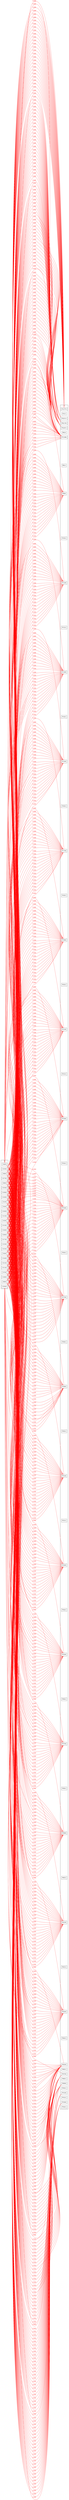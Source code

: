 strict graph BCG {
rankdir=LR;
splines=true;
ranksep="8 equally";
concentrate = true;
node [shape=rectangle];
subgraph cluster_G {
label = "G";
color=black;
rank="same"
G1 [label="G1(0)"];
G2 [label="G2(0)"];
G3 [label="G3(0)"];
G4 [label="G4(0)"];
G5 [label="G5(0)"];
G6 [label="G6(0)"];
G7 [label="G7(0)"];
G8 [label="G8(0)"];
G9 [label="G9(0)"];
G10 [label="G10(0)"];
G11 [label="G11(0)"];
G12 [label="G12(0)"];
G13 [label="G13(0)"];
G14 [label="G14(0)"];
G15 [label="G15(0)"];
G16 [label="G16(0)"];
G17 [label="G17(0)"];
G18 [label="G18(0)"];
G19 [label="G19(0)"];
G20 [label="G20(0)"];
G21 [label="G21(0)"];
G22 [label="G22(0)"];
G23 [label="G23(0)"];
G24 [label="G24(0)"];
G25 [label="G25(0)"];
G26 [label="G26(0)"];
G27 [label="G27(0)"];
}
subgraph cluster_P {
label = "P";
color="black";
rank="same"
P1 [label="P1(373)"];
P2 [label="P2(1)"];
P3 [label="P3(511)"];
P4 [label="P4(116)"];
P5 [label="P5(421)"];
P6 [label="P6(3)"];
P7 [label="P7(199)"];
P8 [label="P8(1)"];
P9 [label="P9(6)"];
P10 [label="P10(1)"];
P11 [label="P11(6)"];
P12 [label="P12(1)"];
P13 [label="P13(6)"];
P14 [label="P14(1)"];
P15 [label="P15(6)"];
P16 [label="P16(1)"];
P17 [label="P17(6)"];
P18 [label="P18(1)"];
P19 [label="P19(6)"];
P20 [label="P20(1)"];
P21 [label="P21(6)"];
P22 [label="P22(1)"];
P23 [label="P23(6)"];
P24 [label="P24(1)"];
P25 [label="P25(6)"];
P26 [label="P26(1)"];
P27 [label="P27(6)"];
P28 [label="P28(1)"];
P29 [label="P29(6)"];
P30 [label="P30(1)"];
P31 [label="P31(6)"];
P32 [label="P32(1)"];
P33 [label="P33(6)"];
P34 [label="P34(1)"];
P35 [label="P35(6)"];
P36 [label="P36(1)"];
P37 [label="P37(6)"];
P38 [label="P38(1)"];
P39 [label="P39(6)"];
P40 [label="P40(1)"];
P41 [label="P41(6)"];
P42 [label="P42(1)"];
P43 [label="P43(6)"];
P44 [label="P44(1)"];
P45 [label="P45(6)"];
P46 [label="P46(1)"];
P47 [label="P47(6)"];
P48 [label="P48(1)"];
P49 [label="P49(6)"];
P50 [label="P50(1)"];
P51 [label="P51(6)"];
P52 [label="P52(1)"];
P53 [label="P53(6)"];
P54 [label="P54(1)"];
}
G1 -- P1[label="0.000",color="red",fontcolor="red"];
G1 -- P3[label="0.000",color="red",fontcolor="red"];
G1 -- P4[label="0.000",color="red",fontcolor="red"];
G1 -- P5[label="0.000",color="red",fontcolor="red"];
G1 -- P7[label="0.000",color="red",fontcolor="red"];
G1 -- P9[label="0.000",color="red",fontcolor="red"];
G1 -- P11[label="0.000",color="red",fontcolor="red"];
G1 -- P13[label="0.000",color="red",fontcolor="red"];
G1 -- P15[label="0.000",color="red",fontcolor="red"];
G1 -- P17[label="0.000",color="red",fontcolor="red"];
G1 -- P19[label="0.000",color="red",fontcolor="red"];
G1 -- P21[label="0.000",color="red",fontcolor="red"];
G1 -- P23[label="0.000",color="red",fontcolor="red"];
G1 -- P25[label="0.000",color="red",fontcolor="red"];
G1 -- P27[label="0.000",color="red",fontcolor="red"];
G1 -- P29[label="0.000",color="red",fontcolor="red"];
G1 -- P31[label="0.000",color="red",fontcolor="red"];
G1 -- P33[label="0.000",color="red",fontcolor="red"];
G1 -- P35[label="0.000",color="red",fontcolor="red"];
G1 -- P37[label="0.000",color="red",fontcolor="red"];
G1 -- P39[label="0.000",color="red",fontcolor="red"];
G1 -- P41[label="0.000",color="red",fontcolor="red"];
G1 -- P43[label="0.000",color="red",fontcolor="red"];
G1 -- P45[label="0.000",color="red",fontcolor="red"];
G1 -- P47[label="0.000",color="red",fontcolor="red"];
G1 -- P49[label="0.000",color="red",fontcolor="red"];
G1 -- P51[label="0.000",color="red",fontcolor="red"];
G1 -- P53[label="0.000",color="red",fontcolor="red"];
G2 -- P1[label="0.000",color="red",fontcolor="red"];
G2 -- P3[label="0.000",color="red",fontcolor="red"];
G2 -- P4[label="0.000",color="red",fontcolor="red"];
G2 -- P5[label="0.000",color="red",fontcolor="red"];
G2 -- P7[label="0.000",color="red",fontcolor="red"];
G2 -- P9[label="0.000",color="red",fontcolor="red"];
G2 -- P11[label="0.000",color="red",fontcolor="red"];
G2 -- P13[label="0.000",color="red",fontcolor="red"];
G2 -- P15[label="0.000",color="red",fontcolor="red"];
G2 -- P17[label="0.000",color="red",fontcolor="red"];
G2 -- P19[label="0.000",color="red",fontcolor="red"];
G2 -- P21[label="0.000",color="red",fontcolor="red"];
G2 -- P23[label="0.000",color="red",fontcolor="red"];
G2 -- P25[label="0.000",color="red",fontcolor="red"];
G2 -- P27[label="0.000",color="red",fontcolor="red"];
G2 -- P29[label="0.000",color="red",fontcolor="red"];
G2 -- P31[label="0.000",color="red",fontcolor="red"];
G2 -- P33[label="0.000",color="red",fontcolor="red"];
G2 -- P35[label="0.000",color="red",fontcolor="red"];
G2 -- P37[label="0.000",color="red",fontcolor="red"];
G2 -- P39[label="0.000",color="red",fontcolor="red"];
G2 -- P41[label="0.000",color="red",fontcolor="red"];
G2 -- P43[label="0.000",color="red",fontcolor="red"];
G2 -- P45[label="0.000",color="red",fontcolor="red"];
G2 -- P47[label="0.000",color="red",fontcolor="red"];
G2 -- P49[label="0.000",color="red",fontcolor="red"];
G2 -- P51[label="0.000",color="red",fontcolor="red"];
G2 -- P53[label="0.000",color="red",fontcolor="red"];
G3 -- P1[label="0.000",color="red",fontcolor="red"];
G3 -- P3[label="0.000",color="red",fontcolor="red"];
G3 -- P4[label="0.000",color="red",fontcolor="red"];
G3 -- P5[label="0.000",color="red",fontcolor="red"];
G3 -- P7[label="0.000",color="red",fontcolor="red"];
G3 -- P9[label="0.000",color="red",fontcolor="red"];
G3 -- P11[label="0.000",color="red",fontcolor="red"];
G3 -- P13[label="0.000",color="red",fontcolor="red"];
G3 -- P15[label="0.000",color="red",fontcolor="red"];
G3 -- P17[label="0.000",color="red",fontcolor="red"];
G3 -- P19[label="0.000",color="red",fontcolor="red"];
G3 -- P21[label="0.000",color="red",fontcolor="red"];
G3 -- P23[label="0.000",color="red",fontcolor="red"];
G3 -- P25[label="0.000",color="red",fontcolor="red"];
G3 -- P27[label="0.000",color="red",fontcolor="red"];
G3 -- P29[label="0.000",color="red",fontcolor="red"];
G3 -- P31[label="0.000",color="red",fontcolor="red"];
G3 -- P33[label="0.000",color="red",fontcolor="red"];
G3 -- P35[label="0.000",color="red",fontcolor="red"];
G3 -- P37[label="0.000",color="red",fontcolor="red"];
G3 -- P39[label="0.000",color="red",fontcolor="red"];
G3 -- P41[label="0.000",color="red",fontcolor="red"];
G3 -- P43[label="0.000",color="red",fontcolor="red"];
G3 -- P45[label="0.000",color="red",fontcolor="red"];
G3 -- P47[label="0.000",color="red",fontcolor="red"];
G3 -- P49[label="0.000",color="red",fontcolor="red"];
G3 -- P51[label="0.000",color="red",fontcolor="red"];
G3 -- P53[label="0.000",color="red",fontcolor="red"];
G4 -- P1[label="0.000",color="red",fontcolor="red"];
G4 -- P3[label="0.000",color="red",fontcolor="red"];
G4 -- P4[label="0.000",color="red",fontcolor="red"];
G4 -- P5[label="0.000",color="red",fontcolor="red"];
G4 -- P7[label="0.000",color="red",fontcolor="red"];
G4 -- P9[label="0.000",color="red",fontcolor="red"];
G4 -- P11[label="0.000",color="red",fontcolor="red"];
G4 -- P13[label="0.000",color="red",fontcolor="red"];
G4 -- P15[label="0.000",color="red",fontcolor="red"];
G4 -- P17[label="0.000",color="red",fontcolor="red"];
G4 -- P19[label="0.000",color="red",fontcolor="red"];
G4 -- P21[label="0.000",color="red",fontcolor="red"];
G4 -- P23[label="0.000",color="red",fontcolor="red"];
G4 -- P25[label="0.000",color="red",fontcolor="red"];
G4 -- P27[label="0.000",color="red",fontcolor="red"];
G4 -- P29[label="0.000",color="red",fontcolor="red"];
G4 -- P31[label="0.000",color="red",fontcolor="red"];
G4 -- P33[label="0.000",color="red",fontcolor="red"];
G4 -- P35[label="0.000",color="red",fontcolor="red"];
G4 -- P37[label="0.000",color="red",fontcolor="red"];
G4 -- P39[label="0.000",color="red",fontcolor="red"];
G4 -- P41[label="0.000",color="red",fontcolor="red"];
G4 -- P43[label="0.000",color="red",fontcolor="red"];
G4 -- P45[label="0.000",color="red",fontcolor="red"];
G4 -- P47[label="0.000",color="red",fontcolor="red"];
G4 -- P49[label="0.000",color="red",fontcolor="red"];
G4 -- P51[label="0.000",color="red",fontcolor="red"];
G4 -- P53[label="0.000",color="red",fontcolor="red"];
G5 -- P1[label="0.000",color="red",fontcolor="red"];
G5 -- P3[label="0.000",color="red",fontcolor="red"];
G5 -- P4[label="0.000",color="red",fontcolor="red"];
G5 -- P5[label="0.000",color="red",fontcolor="red"];
G5 -- P7[label="0.000",color="red",fontcolor="red"];
G5 -- P9[label="0.000",color="red",fontcolor="red"];
G5 -- P11[label="0.000",color="red",fontcolor="red"];
G5 -- P13[label="0.000",color="red",fontcolor="red"];
G5 -- P15[label="0.000",color="red",fontcolor="red"];
G5 -- P17[label="0.000",color="red",fontcolor="red"];
G5 -- P19[label="0.000",color="red",fontcolor="red"];
G5 -- P21[label="0.000",color="red",fontcolor="red"];
G5 -- P23[label="0.000",color="red",fontcolor="red"];
G5 -- P25[label="0.000",color="red",fontcolor="red"];
G5 -- P27[label="0.000",color="red",fontcolor="red"];
G5 -- P29[label="0.000",color="red",fontcolor="red"];
G5 -- P31[label="0.000",color="red",fontcolor="red"];
G5 -- P33[label="0.000",color="red",fontcolor="red"];
G5 -- P35[label="0.000",color="red",fontcolor="red"];
G5 -- P37[label="0.000",color="red",fontcolor="red"];
G5 -- P39[label="0.000",color="red",fontcolor="red"];
G5 -- P41[label="0.000",color="red",fontcolor="red"];
G5 -- P43[label="0.000",color="red",fontcolor="red"];
G5 -- P45[label="0.000",color="red",fontcolor="red"];
G5 -- P47[label="0.000",color="red",fontcolor="red"];
G5 -- P49[label="0.000",color="red",fontcolor="red"];
G5 -- P51[label="0.000",color="red",fontcolor="red"];
G5 -- P53[label="0.000",color="red",fontcolor="red"];
G6 -- P1[label="0.000",color="red",fontcolor="red"];
G6 -- P3[label="0.000",color="red",fontcolor="red"];
G6 -- P4[label="0.000",color="red",fontcolor="red"];
G6 -- P5[label="0.000",color="red",fontcolor="red"];
G6 -- P7[label="0.000",color="red",fontcolor="red"];
G6 -- P9[label="0.000",color="red",fontcolor="red"];
G6 -- P11[label="0.000",color="red",fontcolor="red"];
G6 -- P13[label="0.000",color="red",fontcolor="red"];
G6 -- P15[label="0.000",color="red",fontcolor="red"];
G6 -- P17[label="0.000",color="red",fontcolor="red"];
G6 -- P19[label="0.000",color="red",fontcolor="red"];
G6 -- P21[label="0.000",color="red",fontcolor="red"];
G6 -- P23[label="0.000",color="red",fontcolor="red"];
G6 -- P25[label="0.000",color="red",fontcolor="red"];
G6 -- P27[label="0.000",color="red",fontcolor="red"];
G6 -- P29[label="0.000",color="red",fontcolor="red"];
G6 -- P31[label="0.000",color="red",fontcolor="red"];
G6 -- P33[label="0.000",color="red",fontcolor="red"];
G6 -- P35[label="0.000",color="red",fontcolor="red"];
G6 -- P37[label="0.000",color="red",fontcolor="red"];
G6 -- P39[label="0.000",color="red",fontcolor="red"];
G6 -- P41[label="0.000",color="red",fontcolor="red"];
G6 -- P43[label="0.000",color="red",fontcolor="red"];
G6 -- P45[label="0.000",color="red",fontcolor="red"];
G6 -- P47[label="0.000",color="red",fontcolor="red"];
G6 -- P49[label="0.000",color="red",fontcolor="red"];
G6 -- P51[label="0.000",color="red",fontcolor="red"];
G6 -- P53[label="0.000",color="red",fontcolor="red"];
G7 -- P1[label="0.000",color="red",fontcolor="red"];
G7 -- P3[label="0.000",color="red",fontcolor="red"];
G7 -- P4[label="0.000",color="red",fontcolor="red"];
G7 -- P5[label="0.000",color="red",fontcolor="red"];
G7 -- P7[label="0.000",color="red",fontcolor="red"];
G7 -- P9[label="0.000",color="red",fontcolor="red"];
G7 -- P11[label="0.000",color="red",fontcolor="red"];
G7 -- P13[label="0.000",color="red",fontcolor="red"];
G7 -- P15[label="0.000",color="red",fontcolor="red"];
G7 -- P17[label="0.000",color="red",fontcolor="red"];
G7 -- P19[label="0.000",color="red",fontcolor="red"];
G7 -- P21[label="0.000",color="red",fontcolor="red"];
G7 -- P23[label="0.000",color="red",fontcolor="red"];
G7 -- P25[label="0.000",color="red",fontcolor="red"];
G7 -- P27[label="0.000",color="red",fontcolor="red"];
G7 -- P29[label="0.000",color="red",fontcolor="red"];
G7 -- P31[label="0.000",color="red",fontcolor="red"];
G7 -- P33[label="0.000",color="red",fontcolor="red"];
G7 -- P35[label="0.000",color="red",fontcolor="red"];
G7 -- P37[label="0.000",color="red",fontcolor="red"];
G7 -- P39[label="0.000",color="red",fontcolor="red"];
G7 -- P41[label="0.000",color="red",fontcolor="red"];
G7 -- P43[label="0.000",color="red",fontcolor="red"];
G7 -- P45[label="0.000",color="red",fontcolor="red"];
G7 -- P47[label="0.000",color="red",fontcolor="red"];
G7 -- P49[label="0.000",color="red",fontcolor="red"];
G7 -- P51[label="0.000",color="red",fontcolor="red"];
G7 -- P53[label="0.000",color="red",fontcolor="red"];
G8 -- P1[label="0.000",color="red",fontcolor="red"];
G8 -- P3[label="0.000",color="red",fontcolor="red"];
G8 -- P4[label="0.000",color="red",fontcolor="red"];
G8 -- P5[label="0.000",color="red",fontcolor="red"];
G8 -- P7[label="0.000",color="red",fontcolor="red"];
G8 -- P9[label="0.000",color="red",fontcolor="red"];
G8 -- P11[label="0.000",color="red",fontcolor="red"];
G8 -- P13[label="0.000",color="red",fontcolor="red"];
G8 -- P15[label="0.000",color="red",fontcolor="red"];
G8 -- P17[label="0.000",color="red",fontcolor="red"];
G8 -- P19[label="0.000",color="red",fontcolor="red"];
G8 -- P21[label="0.000",color="red",fontcolor="red"];
G8 -- P23[label="0.000",color="red",fontcolor="red"];
G8 -- P25[label="0.000",color="red",fontcolor="red"];
G8 -- P27[label="0.000",color="red",fontcolor="red"];
G8 -- P29[label="0.000",color="red",fontcolor="red"];
G8 -- P31[label="0.000",color="red",fontcolor="red"];
G8 -- P33[label="0.000",color="red",fontcolor="red"];
G8 -- P35[label="0.000",color="red",fontcolor="red"];
G8 -- P37[label="0.000",color="red",fontcolor="red"];
G8 -- P39[label="0.000",color="red",fontcolor="red"];
G8 -- P41[label="0.000",color="red",fontcolor="red"];
G8 -- P43[label="0.000",color="red",fontcolor="red"];
G8 -- P45[label="0.000",color="red",fontcolor="red"];
G8 -- P47[label="0.000",color="red",fontcolor="red"];
G8 -- P49[label="0.000",color="red",fontcolor="red"];
G8 -- P51[label="0.000",color="red",fontcolor="red"];
G8 -- P53[label="0.000",color="red",fontcolor="red"];
G9 -- P1[label="0.000",color="red",fontcolor="red"];
G9 -- P3[label="0.000",color="red",fontcolor="red"];
G9 -- P4[label="0.000",color="red",fontcolor="red"];
G9 -- P5[label="0.000",color="red",fontcolor="red"];
G9 -- P7[label="0.000",color="red",fontcolor="red"];
G9 -- P9[label="0.000",color="red",fontcolor="red"];
G9 -- P11[label="0.000",color="red",fontcolor="red"];
G9 -- P13[label="0.000",color="red",fontcolor="red"];
G9 -- P15[label="0.000",color="red",fontcolor="red"];
G9 -- P17[label="0.000",color="red",fontcolor="red"];
G9 -- P19[label="0.000",color="red",fontcolor="red"];
G9 -- P21[label="0.000",color="red",fontcolor="red"];
G9 -- P23[label="0.000",color="red",fontcolor="red"];
G9 -- P25[label="0.000",color="red",fontcolor="red"];
G9 -- P27[label="0.000",color="red",fontcolor="red"];
G9 -- P29[label="0.000",color="red",fontcolor="red"];
G9 -- P31[label="0.000",color="red",fontcolor="red"];
G9 -- P33[label="0.000",color="red",fontcolor="red"];
G9 -- P35[label="0.000",color="red",fontcolor="red"];
G9 -- P37[label="0.000",color="red",fontcolor="red"];
G9 -- P39[label="0.000",color="red",fontcolor="red"];
G9 -- P41[label="0.000",color="red",fontcolor="red"];
G9 -- P43[label="0.000",color="red",fontcolor="red"];
G9 -- P45[label="0.000",color="red",fontcolor="red"];
G9 -- P47[label="0.000",color="red",fontcolor="red"];
G9 -- P49[label="0.000",color="red",fontcolor="red"];
G9 -- P51[label="0.000",color="red",fontcolor="red"];
G9 -- P53[label="0.000",color="red",fontcolor="red"];
G10 -- P1[label="0.000",color="red",fontcolor="red"];
G10 -- P3[label="0.000",color="red",fontcolor="red"];
G10 -- P4[label="0.000",color="red",fontcolor="red"];
G10 -- P5[label="0.000",color="red",fontcolor="red"];
G10 -- P7[label="0.000",color="red",fontcolor="red"];
G10 -- P9[label="0.000",color="red",fontcolor="red"];
G10 -- P11[label="0.000",color="red",fontcolor="red"];
G10 -- P13[label="0.000",color="red",fontcolor="red"];
G10 -- P15[label="0.000",color="red",fontcolor="red"];
G10 -- P17[label="0.000",color="red",fontcolor="red"];
G10 -- P19[label="0.000",color="red",fontcolor="red"];
G10 -- P21[label="0.000",color="red",fontcolor="red"];
G10 -- P23[label="0.000",color="red",fontcolor="red"];
G10 -- P25[label="0.000",color="red",fontcolor="red"];
G10 -- P27[label="0.000",color="red",fontcolor="red"];
G10 -- P29[label="0.000",color="red",fontcolor="red"];
G10 -- P31[label="0.000",color="red",fontcolor="red"];
G10 -- P33[label="0.000",color="red",fontcolor="red"];
G10 -- P35[label="0.000",color="red",fontcolor="red"];
G10 -- P37[label="0.000",color="red",fontcolor="red"];
G10 -- P39[label="0.000",color="red",fontcolor="red"];
G10 -- P41[label="0.000",color="red",fontcolor="red"];
G10 -- P43[label="0.000",color="red",fontcolor="red"];
G10 -- P45[label="0.000",color="red",fontcolor="red"];
G10 -- P47[label="0.000",color="red",fontcolor="red"];
G10 -- P49[label="0.000",color="red",fontcolor="red"];
G10 -- P51[label="0.000",color="red",fontcolor="red"];
G10 -- P53[label="0.000",color="red",fontcolor="red"];
G11 -- P1[label="0.000",color="red",fontcolor="red"];
G11 -- P3[label="0.000",color="red",fontcolor="red"];
G11 -- P4[label="0.000",color="red",fontcolor="red"];
G11 -- P5[label="0.000",color="red",fontcolor="red"];
G11 -- P7[label="0.000",color="red",fontcolor="red"];
G11 -- P9[label="0.000",color="red",fontcolor="red"];
G11 -- P11[label="0.000",color="red",fontcolor="red"];
G11 -- P13[label="0.000",color="red",fontcolor="red"];
G11 -- P15[label="0.000",color="red",fontcolor="red"];
G11 -- P17[label="0.000",color="red",fontcolor="red"];
G11 -- P19[label="0.000",color="red",fontcolor="red"];
G11 -- P21[label="0.000",color="red",fontcolor="red"];
G11 -- P23[label="0.000",color="red",fontcolor="red"];
G11 -- P25[label="0.000",color="red",fontcolor="red"];
G11 -- P27[label="0.000",color="red",fontcolor="red"];
G11 -- P29[label="0.000",color="red",fontcolor="red"];
G11 -- P31[label="0.000",color="red",fontcolor="red"];
G11 -- P33[label="0.000",color="red",fontcolor="red"];
G11 -- P35[label="0.000",color="red",fontcolor="red"];
G11 -- P37[label="0.000",color="red",fontcolor="red"];
G11 -- P39[label="0.000",color="red",fontcolor="red"];
G11 -- P41[label="0.000",color="red",fontcolor="red"];
G11 -- P43[label="0.000",color="red",fontcolor="red"];
G11 -- P45[label="0.000",color="red",fontcolor="red"];
G11 -- P47[label="0.000",color="red",fontcolor="red"];
G11 -- P49[label="0.000",color="red",fontcolor="red"];
G11 -- P51[label="0.000",color="red",fontcolor="red"];
G11 -- P53[label="0.000",color="red",fontcolor="red"];
G12 -- P1[label="0.000",color="red",fontcolor="red"];
G12 -- P3[label="0.000",color="red",fontcolor="red"];
G12 -- P4[label="0.000",color="red",fontcolor="red"];
G12 -- P5[label="0.000",color="red",fontcolor="red"];
G12 -- P7[label="0.000",color="red",fontcolor="red"];
G12 -- P9[label="0.000",color="red",fontcolor="red"];
G12 -- P11[label="0.000",color="red",fontcolor="red"];
G12 -- P13[label="0.000",color="red",fontcolor="red"];
G12 -- P15[label="0.000",color="red",fontcolor="red"];
G12 -- P17[label="0.000",color="red",fontcolor="red"];
G12 -- P19[label="0.000",color="red",fontcolor="red"];
G12 -- P21[label="0.000",color="red",fontcolor="red"];
G12 -- P23[label="0.000",color="red",fontcolor="red"];
G12 -- P25[label="0.000",color="red",fontcolor="red"];
G12 -- P27[label="0.000",color="red",fontcolor="red"];
G12 -- P29[label="0.000",color="red",fontcolor="red"];
G12 -- P31[label="0.000",color="red",fontcolor="red"];
G12 -- P33[label="0.000",color="red",fontcolor="red"];
G12 -- P35[label="0.000",color="red",fontcolor="red"];
G12 -- P37[label="0.000",color="red",fontcolor="red"];
G12 -- P39[label="0.000",color="red",fontcolor="red"];
G12 -- P41[label="0.000",color="red",fontcolor="red"];
G12 -- P43[label="0.000",color="red",fontcolor="red"];
G12 -- P45[label="0.000",color="red",fontcolor="red"];
G12 -- P47[label="0.000",color="red",fontcolor="red"];
G12 -- P49[label="0.000",color="red",fontcolor="red"];
G12 -- P51[label="0.000",color="red",fontcolor="red"];
G12 -- P53[label="0.000",color="red",fontcolor="red"];
G13 -- P1[label="0.000",color="red",fontcolor="red"];
G13 -- P3[label="0.000",color="red",fontcolor="red"];
G13 -- P4[label="0.000",color="red",fontcolor="red"];
G13 -- P5[label="0.000",color="red",fontcolor="red"];
G13 -- P7[label="0.000",color="red",fontcolor="red"];
G13 -- P9[label="0.000",color="red",fontcolor="red"];
G13 -- P11[label="0.000",color="red",fontcolor="red"];
G13 -- P13[label="0.000",color="red",fontcolor="red"];
G13 -- P15[label="0.000",color="red",fontcolor="red"];
G13 -- P17[label="0.000",color="red",fontcolor="red"];
G13 -- P19[label="0.000",color="red",fontcolor="red"];
G13 -- P21[label="0.000",color="red",fontcolor="red"];
G13 -- P23[label="0.000",color="red",fontcolor="red"];
G13 -- P25[label="0.000",color="red",fontcolor="red"];
G13 -- P27[label="0.000",color="red",fontcolor="red"];
G13 -- P29[label="0.000",color="red",fontcolor="red"];
G13 -- P31[label="0.000",color="red",fontcolor="red"];
G13 -- P33[label="0.000",color="red",fontcolor="red"];
G13 -- P35[label="0.000",color="red",fontcolor="red"];
G13 -- P37[label="0.000",color="red",fontcolor="red"];
G13 -- P39[label="0.000",color="red",fontcolor="red"];
G13 -- P41[label="0.000",color="red",fontcolor="red"];
G13 -- P43[label="0.000",color="red",fontcolor="red"];
G13 -- P45[label="0.000",color="red",fontcolor="red"];
G13 -- P47[label="0.000",color="red",fontcolor="red"];
G13 -- P49[label="0.000",color="red",fontcolor="red"];
G13 -- P51[label="0.000",color="red",fontcolor="red"];
G13 -- P53[label="0.000",color="red",fontcolor="red"];
G14 -- P1[label="0.000",color="red",fontcolor="red"];
G14 -- P3[label="0.000",color="red",fontcolor="red"];
G14 -- P4[label="0.000",color="red",fontcolor="red"];
G14 -- P5[label="0.000",color="red",fontcolor="red"];
G14 -- P7[label="0.000",color="red",fontcolor="red"];
G14 -- P9[label="0.000",color="red",fontcolor="red"];
G14 -- P11[label="0.000",color="red",fontcolor="red"];
G14 -- P13[label="0.000",color="red",fontcolor="red"];
G14 -- P15[label="0.000",color="red",fontcolor="red"];
G14 -- P17[label="0.000",color="red",fontcolor="red"];
G14 -- P19[label="0.000",color="red",fontcolor="red"];
G14 -- P21[label="0.000",color="red",fontcolor="red"];
G14 -- P23[label="0.000",color="red",fontcolor="red"];
G14 -- P25[label="0.000",color="red",fontcolor="red"];
G14 -- P27[label="0.000",color="red",fontcolor="red"];
G14 -- P29[label="0.000",color="red",fontcolor="red"];
G14 -- P31[label="0.000",color="red",fontcolor="red"];
G14 -- P33[label="0.000",color="red",fontcolor="red"];
G14 -- P35[label="0.000",color="red",fontcolor="red"];
G14 -- P37[label="0.000",color="red",fontcolor="red"];
G14 -- P39[label="0.000",color="red",fontcolor="red"];
G14 -- P41[label="0.000",color="red",fontcolor="red"];
G14 -- P43[label="0.000",color="red",fontcolor="red"];
G14 -- P45[label="0.000",color="red",fontcolor="red"];
G14 -- P47[label="0.000",color="red",fontcolor="red"];
G14 -- P49[label="0.000",color="red",fontcolor="red"];
G14 -- P51[label="0.000",color="red",fontcolor="red"];
G14 -- P53[label="0.000",color="red",fontcolor="red"];
G15 -- P1[label="0.000",color="red",fontcolor="red"];
G15 -- P3[label="0.000",color="red",fontcolor="red"];
G15 -- P4[label="0.000",color="red",fontcolor="red"];
G15 -- P5[label="0.000",color="red",fontcolor="red"];
G15 -- P7[label="0.000",color="red",fontcolor="red"];
G15 -- P9[label="0.000",color="red",fontcolor="red"];
G15 -- P11[label="0.000",color="red",fontcolor="red"];
G15 -- P13[label="0.000",color="red",fontcolor="red"];
G15 -- P15[label="0.000",color="red",fontcolor="red"];
G15 -- P17[label="0.000",color="red",fontcolor="red"];
G15 -- P19[label="0.000",color="red",fontcolor="red"];
G15 -- P21[label="0.000",color="red",fontcolor="red"];
G15 -- P23[label="0.000",color="red",fontcolor="red"];
G15 -- P25[label="0.000",color="red",fontcolor="red"];
G15 -- P27[label="0.000",color="red",fontcolor="red"];
G15 -- P29[label="0.000",color="red",fontcolor="red"];
G15 -- P31[label="0.000",color="red",fontcolor="red"];
G15 -- P33[label="0.000",color="red",fontcolor="red"];
G15 -- P35[label="0.000",color="red",fontcolor="red"];
G15 -- P37[label="0.000",color="red",fontcolor="red"];
G15 -- P39[label="0.000",color="red",fontcolor="red"];
G15 -- P41[label="0.000",color="red",fontcolor="red"];
G15 -- P43[label="0.000",color="red",fontcolor="red"];
G15 -- P45[label="0.000",color="red",fontcolor="red"];
G15 -- P47[label="0.000",color="red",fontcolor="red"];
G15 -- P49[label="0.000",color="red",fontcolor="red"];
G15 -- P51[label="0.000",color="red",fontcolor="red"];
G15 -- P53[label="0.000",color="red",fontcolor="red"];
G16 -- P1[label="0.000",color="red",fontcolor="red"];
G16 -- P3[label="0.000",color="red",fontcolor="red"];
G16 -- P4[label="0.000",color="red",fontcolor="red"];
G16 -- P5[label="0.000",color="red",fontcolor="red"];
G16 -- P7[label="0.000",color="red",fontcolor="red"];
G16 -- P9[label="0.000",color="red",fontcolor="red"];
G16 -- P11[label="0.000",color="red",fontcolor="red"];
G16 -- P13[label="0.000",color="red",fontcolor="red"];
G16 -- P15[label="0.000",color="red",fontcolor="red"];
G16 -- P17[label="0.000",color="red",fontcolor="red"];
G16 -- P19[label="0.000",color="red",fontcolor="red"];
G16 -- P21[label="0.000",color="red",fontcolor="red"];
G16 -- P23[label="0.000",color="red",fontcolor="red"];
G16 -- P25[label="0.000",color="red",fontcolor="red"];
G16 -- P27[label="0.000",color="red",fontcolor="red"];
G16 -- P29[label="0.000",color="red",fontcolor="red"];
G16 -- P31[label="0.000",color="red",fontcolor="red"];
G16 -- P33[label="0.000",color="red",fontcolor="red"];
G16 -- P35[label="0.000",color="red",fontcolor="red"];
G16 -- P37[label="0.000",color="red",fontcolor="red"];
G16 -- P39[label="0.000",color="red",fontcolor="red"];
G16 -- P41[label="0.000",color="red",fontcolor="red"];
G16 -- P43[label="0.000",color="red",fontcolor="red"];
G16 -- P45[label="0.000",color="red",fontcolor="red"];
G16 -- P47[label="0.000",color="red",fontcolor="red"];
G16 -- P49[label="0.000",color="red",fontcolor="red"];
G16 -- P51[label="0.000",color="red",fontcolor="red"];
G16 -- P53[label="0.000",color="red",fontcolor="red"];
G17 -- P1[label="0.000",color="red",fontcolor="red"];
G17 -- P3[label="0.000",color="red",fontcolor="red"];
G17 -- P4[label="0.000",color="red",fontcolor="red"];
G17 -- P5[label="0.000",color="red",fontcolor="red"];
G17 -- P7[label="0.000",color="red",fontcolor="red"];
G17 -- P9[label="0.000",color="red",fontcolor="red"];
G17 -- P11[label="0.000",color="red",fontcolor="red"];
G17 -- P13[label="0.000",color="red",fontcolor="red"];
G17 -- P15[label="0.000",color="red",fontcolor="red"];
G17 -- P17[label="0.000",color="red",fontcolor="red"];
G17 -- P19[label="0.000",color="red",fontcolor="red"];
G17 -- P21[label="0.000",color="red",fontcolor="red"];
G17 -- P23[label="0.000",color="red",fontcolor="red"];
G17 -- P25[label="0.000",color="red",fontcolor="red"];
G17 -- P27[label="0.000",color="red",fontcolor="red"];
G17 -- P29[label="0.000",color="red",fontcolor="red"];
G17 -- P31[label="0.000",color="red",fontcolor="red"];
G17 -- P33[label="0.000",color="red",fontcolor="red"];
G17 -- P35[label="0.000",color="red",fontcolor="red"];
G17 -- P37[label="0.000",color="red",fontcolor="red"];
G17 -- P39[label="0.000",color="red",fontcolor="red"];
G17 -- P41[label="0.000",color="red",fontcolor="red"];
G17 -- P43[label="0.000",color="red",fontcolor="red"];
G17 -- P45[label="0.000",color="red",fontcolor="red"];
G17 -- P47[label="0.000",color="red",fontcolor="red"];
G17 -- P49[label="0.000",color="red",fontcolor="red"];
G17 -- P51[label="0.000",color="red",fontcolor="red"];
G17 -- P53[label="0.000",color="red",fontcolor="red"];
G18 -- P1[label="0.000",color="red",fontcolor="red"];
G18 -- P3[label="0.000",color="red",fontcolor="red"];
G18 -- P4[label="0.000",color="red",fontcolor="red"];
G18 -- P5[label="0.000",color="red",fontcolor="red"];
G18 -- P7[label="0.000",color="red",fontcolor="red"];
G18 -- P9[label="0.000",color="red",fontcolor="red"];
G18 -- P11[label="0.000",color="red",fontcolor="red"];
G18 -- P13[label="0.000",color="red",fontcolor="red"];
G18 -- P15[label="0.000",color="red",fontcolor="red"];
G18 -- P17[label="0.000",color="red",fontcolor="red"];
G18 -- P19[label="0.000",color="red",fontcolor="red"];
G18 -- P21[label="0.000",color="red",fontcolor="red"];
G18 -- P23[label="0.000",color="red",fontcolor="red"];
G18 -- P25[label="0.000",color="red",fontcolor="red"];
G18 -- P27[label="0.000",color="red",fontcolor="red"];
G18 -- P29[label="0.000",color="red",fontcolor="red"];
G18 -- P31[label="0.000",color="red",fontcolor="red"];
G18 -- P33[label="0.000",color="red",fontcolor="red"];
G18 -- P35[label="0.000",color="red",fontcolor="red"];
G18 -- P37[label="0.000",color="red",fontcolor="red"];
G18 -- P39[label="0.000",color="red",fontcolor="red"];
G18 -- P41[label="0.000",color="red",fontcolor="red"];
G18 -- P43[label="0.000",color="red",fontcolor="red"];
G18 -- P45[label="0.000",color="red",fontcolor="red"];
G18 -- P47[label="0.000",color="red",fontcolor="red"];
G18 -- P49[label="0.000",color="red",fontcolor="red"];
G18 -- P51[label="0.000",color="red",fontcolor="red"];
G18 -- P53[label="0.000",color="red",fontcolor="red"];
G19 -- P1[label="0.000",color="red",fontcolor="red"];
G19 -- P3[label="0.000",color="red",fontcolor="red"];
G19 -- P4[label="0.000",color="red",fontcolor="red"];
G19 -- P5[label="0.000",color="red",fontcolor="red"];
G19 -- P7[label="0.000",color="red",fontcolor="red"];
G19 -- P9[label="0.000",color="red",fontcolor="red"];
G19 -- P11[label="0.000",color="red",fontcolor="red"];
G19 -- P13[label="0.000",color="red",fontcolor="red"];
G19 -- P15[label="0.000",color="red",fontcolor="red"];
G19 -- P17[label="0.000",color="red",fontcolor="red"];
G19 -- P19[label="0.000",color="red",fontcolor="red"];
G19 -- P21[label="0.000",color="red",fontcolor="red"];
G19 -- P23[label="0.000",color="red",fontcolor="red"];
G19 -- P25[label="0.000",color="red",fontcolor="red"];
G19 -- P27[label="0.000",color="red",fontcolor="red"];
G19 -- P29[label="0.000",color="red",fontcolor="red"];
G19 -- P31[label="0.000",color="red",fontcolor="red"];
G19 -- P33[label="0.000",color="red",fontcolor="red"];
G19 -- P35[label="0.000",color="red",fontcolor="red"];
G19 -- P37[label="0.000",color="red",fontcolor="red"];
G19 -- P39[label="0.000",color="red",fontcolor="red"];
G19 -- P41[label="0.000",color="red",fontcolor="red"];
G19 -- P43[label="0.000",color="red",fontcolor="red"];
G19 -- P45[label="0.000",color="red",fontcolor="red"];
G19 -- P47[label="0.000",color="red",fontcolor="red"];
G19 -- P49[label="0.000",color="red",fontcolor="red"];
G19 -- P51[label="0.000",color="red",fontcolor="red"];
G19 -- P53[label="0.000",color="red",fontcolor="red"];
G20 -- P1[label="0.000",color="red",fontcolor="red"];
G20 -- P3[label="0.000",color="red",fontcolor="red"];
G20 -- P4[label="0.000",color="red",fontcolor="red"];
G20 -- P5[label="0.000",color="red",fontcolor="red"];
G20 -- P7[label="0.000",color="red",fontcolor="red"];
G20 -- P9[label="0.000",color="red",fontcolor="red"];
G20 -- P11[label="0.000",color="red",fontcolor="red"];
G20 -- P13[label="0.000",color="red",fontcolor="red"];
G20 -- P15[label="0.000",color="red",fontcolor="red"];
G20 -- P17[label="0.000",color="red",fontcolor="red"];
G20 -- P19[label="0.000",color="red",fontcolor="red"];
G20 -- P21[label="0.000",color="red",fontcolor="red"];
G20 -- P23[label="0.000",color="red",fontcolor="red"];
G20 -- P25[label="0.000",color="red",fontcolor="red"];
G20 -- P27[label="0.000",color="red",fontcolor="red"];
G20 -- P29[label="0.000",color="red",fontcolor="red"];
G20 -- P31[label="0.000",color="red",fontcolor="red"];
G20 -- P33[label="0.000",color="red",fontcolor="red"];
G20 -- P35[label="0.000",color="red",fontcolor="red"];
G20 -- P37[label="0.000",color="red",fontcolor="red"];
G20 -- P39[label="0.000",color="red",fontcolor="red"];
G20 -- P41[label="0.000",color="red",fontcolor="red"];
G20 -- P43[label="0.000",color="red",fontcolor="red"];
G20 -- P45[label="0.000",color="red",fontcolor="red"];
G20 -- P47[label="0.000",color="red",fontcolor="red"];
G20 -- P49[label="0.000",color="red",fontcolor="red"];
G20 -- P51[label="0.000",color="red",fontcolor="red"];
G20 -- P53[label="0.000",color="red",fontcolor="red"];
G21 -- P1[label="0.000",color="red",fontcolor="red"];
G21 -- P3[label="0.000",color="red",fontcolor="red"];
G21 -- P4[label="0.000",color="red",fontcolor="red"];
G21 -- P5[label="0.000",color="red",fontcolor="red"];
G21 -- P7[label="0.000",color="red",fontcolor="red"];
G21 -- P9[label="0.000",color="red",fontcolor="red"];
G21 -- P11[label="0.000",color="red",fontcolor="red"];
G21 -- P13[label="0.000",color="red",fontcolor="red"];
G21 -- P15[label="0.000",color="red",fontcolor="red"];
G21 -- P17[label="0.000",color="red",fontcolor="red"];
G21 -- P19[label="0.000",color="red",fontcolor="red"];
G21 -- P21[label="0.000",color="red",fontcolor="red"];
G21 -- P23[label="0.000",color="red",fontcolor="red"];
G21 -- P25[label="0.000",color="red",fontcolor="red"];
G21 -- P27[label="0.000",color="red",fontcolor="red"];
G21 -- P29[label="0.000",color="red",fontcolor="red"];
G21 -- P31[label="0.000",color="red",fontcolor="red"];
G21 -- P33[label="0.000",color="red",fontcolor="red"];
G21 -- P35[label="0.000",color="red",fontcolor="red"];
G21 -- P37[label="0.000",color="red",fontcolor="red"];
G21 -- P39[label="0.000",color="red",fontcolor="red"];
G21 -- P41[label="0.000",color="red",fontcolor="red"];
G21 -- P43[label="0.000",color="red",fontcolor="red"];
G21 -- P45[label="0.000",color="red",fontcolor="red"];
G21 -- P47[label="0.000",color="red",fontcolor="red"];
G21 -- P49[label="0.000",color="red",fontcolor="red"];
G21 -- P51[label="0.000",color="red",fontcolor="red"];
G21 -- P53[label="0.000",color="red",fontcolor="red"];
G22 -- P1[label="0.000",color="red",fontcolor="red"];
G22 -- P3[label="0.000",color="red",fontcolor="red"];
G22 -- P4[label="0.000",color="red",fontcolor="red"];
G22 -- P5[label="0.000",color="red",fontcolor="red"];
G22 -- P7[label="0.000",color="red",fontcolor="red"];
G22 -- P9[label="0.000",color="red",fontcolor="red"];
G22 -- P11[label="0.000",color="red",fontcolor="red"];
G22 -- P13[label="0.000",color="red",fontcolor="red"];
G22 -- P15[label="0.000",color="red",fontcolor="red"];
G22 -- P17[label="0.000",color="red",fontcolor="red"];
G22 -- P19[label="0.000",color="red",fontcolor="red"];
G22 -- P21[label="0.000",color="red",fontcolor="red"];
G22 -- P23[label="0.000",color="red",fontcolor="red"];
G22 -- P25[label="0.000",color="red",fontcolor="red"];
G22 -- P27[label="0.000",color="red",fontcolor="red"];
G22 -- P29[label="0.000",color="red",fontcolor="red"];
G22 -- P31[label="0.000",color="red",fontcolor="red"];
G22 -- P33[label="0.000",color="red",fontcolor="red"];
G22 -- P35[label="0.000",color="red",fontcolor="red"];
G22 -- P37[label="0.000",color="red",fontcolor="red"];
G22 -- P39[label="0.000",color="red",fontcolor="red"];
G22 -- P41[label="0.000",color="red",fontcolor="red"];
G22 -- P43[label="0.000",color="red",fontcolor="red"];
G22 -- P45[label="0.000",color="red",fontcolor="red"];
G22 -- P47[label="0.000",color="red",fontcolor="red"];
G22 -- P49[label="0.000",color="red",fontcolor="red"];
G22 -- P51[label="0.000",color="red",fontcolor="red"];
G22 -- P53[label="0.000",color="red",fontcolor="red"];
G23 -- P1[label="0.000",color="red",fontcolor="red"];
G23 -- P3[label="0.000",color="red",fontcolor="red"];
G23 -- P4[label="0.000",color="red",fontcolor="red"];
G23 -- P5[label="0.000",color="red",fontcolor="red"];
G23 -- P7[label="0.000",color="red",fontcolor="red"];
G23 -- P9[label="0.000",color="red",fontcolor="red"];
G23 -- P11[label="0.000",color="red",fontcolor="red"];
G23 -- P13[label="0.000",color="red",fontcolor="red"];
G23 -- P15[label="0.000",color="red",fontcolor="red"];
G23 -- P17[label="0.000",color="red",fontcolor="red"];
G23 -- P19[label="0.000",color="red",fontcolor="red"];
G23 -- P21[label="0.000",color="red",fontcolor="red"];
G23 -- P23[label="0.000",color="red",fontcolor="red"];
G23 -- P25[label="0.000",color="red",fontcolor="red"];
G23 -- P27[label="0.000",color="red",fontcolor="red"];
G23 -- P29[label="0.000",color="red",fontcolor="red"];
G23 -- P31[label="0.000",color="red",fontcolor="red"];
G23 -- P33[label="0.000",color="red",fontcolor="red"];
G23 -- P35[label="0.000",color="red",fontcolor="red"];
G23 -- P37[label="0.000",color="red",fontcolor="red"];
G23 -- P39[label="0.000",color="red",fontcolor="red"];
G23 -- P41[label="0.000",color="red",fontcolor="red"];
G23 -- P43[label="0.000",color="red",fontcolor="red"];
G23 -- P45[label="0.000",color="red",fontcolor="red"];
G23 -- P47[label="0.000",color="red",fontcolor="red"];
G23 -- P49[label="0.000",color="red",fontcolor="red"];
G23 -- P51[label="0.000",color="red",fontcolor="red"];
G23 -- P53[label="0.000",color="red",fontcolor="red"];
G24 -- P1[label="0.000",color="red",fontcolor="red"];
G24 -- P3[label="0.000",color="red",fontcolor="red"];
G24 -- P4[label="0.000",color="red",fontcolor="red"];
G24 -- P5[label="0.000",color="red",fontcolor="red"];
G24 -- P7[label="0.000",color="red",fontcolor="red"];
G24 -- P9[label="0.000",color="red",fontcolor="red"];
G24 -- P11[label="0.000",color="red",fontcolor="red"];
G24 -- P13[label="0.000",color="red",fontcolor="red"];
G24 -- P15[label="0.000",color="red",fontcolor="red"];
G24 -- P17[label="0.000",color="red",fontcolor="red"];
G24 -- P19[label="0.000",color="red",fontcolor="red"];
G24 -- P21[label="0.000",color="red",fontcolor="red"];
G24 -- P23[label="0.000",color="red",fontcolor="red"];
G24 -- P25[label="0.000",color="red",fontcolor="red"];
G24 -- P27[label="0.000",color="red",fontcolor="red"];
G24 -- P29[label="0.000",color="red",fontcolor="red"];
G24 -- P31[label="0.000",color="red",fontcolor="red"];
G24 -- P33[label="0.000",color="red",fontcolor="red"];
G24 -- P35[label="0.000",color="red",fontcolor="red"];
G24 -- P37[label="0.000",color="red",fontcolor="red"];
G24 -- P39[label="0.000",color="red",fontcolor="red"];
G24 -- P41[label="0.000",color="red",fontcolor="red"];
G24 -- P43[label="0.000",color="red",fontcolor="red"];
G24 -- P45[label="0.000",color="red",fontcolor="red"];
G24 -- P47[label="0.000",color="red",fontcolor="red"];
G24 -- P49[label="0.000",color="red",fontcolor="red"];
G24 -- P51[label="0.000",color="red",fontcolor="red"];
G24 -- P53[label="0.000",color="red",fontcolor="red"];
G25 -- P1[label="0.000",color="red",fontcolor="red"];
G25 -- P3[label="0.000",color="red",fontcolor="red"];
G25 -- P4[label="0.000",color="red",fontcolor="red"];
G25 -- P5[label="0.000",color="red",fontcolor="red"];
G25 -- P7[label="0.000",color="red",fontcolor="red"];
G25 -- P9[label="0.000",color="red",fontcolor="red"];
G25 -- P11[label="0.000",color="red",fontcolor="red"];
G25 -- P13[label="0.000",color="red",fontcolor="red"];
G25 -- P15[label="0.000",color="red",fontcolor="red"];
G25 -- P17[label="0.000",color="red",fontcolor="red"];
G25 -- P19[label="0.000",color="red",fontcolor="red"];
G25 -- P21[label="0.000",color="red",fontcolor="red"];
G25 -- P23[label="0.000",color="red",fontcolor="red"];
G25 -- P25[label="0.000",color="red",fontcolor="red"];
G25 -- P27[label="0.000",color="red",fontcolor="red"];
G25 -- P29[label="0.000",color="red",fontcolor="red"];
G25 -- P31[label="0.000",color="red",fontcolor="red"];
G25 -- P33[label="0.000",color="red",fontcolor="red"];
G25 -- P35[label="0.000",color="red",fontcolor="red"];
G25 -- P37[label="0.000",color="red",fontcolor="red"];
G25 -- P39[label="0.000",color="red",fontcolor="red"];
G25 -- P41[label="0.000",color="red",fontcolor="red"];
G25 -- P43[label="0.000",color="red",fontcolor="red"];
G25 -- P45[label="0.000",color="red",fontcolor="red"];
G25 -- P47[label="0.000",color="red",fontcolor="red"];
G25 -- P49[label="0.000",color="red",fontcolor="red"];
G25 -- P51[label="0.000",color="red",fontcolor="red"];
G25 -- P53[label="0.000",color="red",fontcolor="red"];
G26 -- P1[label="0.000",color="red",fontcolor="red"];
G26 -- P3[label="0.000",color="red",fontcolor="red"];
G26 -- P4[label="0.000",color="red",fontcolor="red"];
G26 -- P5[label="0.000",color="red",fontcolor="red"];
G26 -- P7[label="0.000",color="red",fontcolor="red"];
G26 -- P9[label="0.000",color="red",fontcolor="red"];
G26 -- P11[label="0.000",color="red",fontcolor="red"];
G26 -- P13[label="0.000",color="red",fontcolor="red"];
G26 -- P15[label="0.000",color="red",fontcolor="red"];
G26 -- P17[label="0.000",color="red",fontcolor="red"];
G26 -- P19[label="0.000",color="red",fontcolor="red"];
G26 -- P21[label="0.000",color="red",fontcolor="red"];
G26 -- P23[label="0.000",color="red",fontcolor="red"];
G26 -- P25[label="0.000",color="red",fontcolor="red"];
G26 -- P27[label="0.000",color="red",fontcolor="red"];
G26 -- P29[label="0.000",color="red",fontcolor="red"];
G26 -- P31[label="0.000",color="red",fontcolor="red"];
G26 -- P33[label="0.000",color="red",fontcolor="red"];
G26 -- P35[label="0.000",color="red",fontcolor="red"];
G26 -- P37[label="0.000",color="red",fontcolor="red"];
G26 -- P39[label="0.000",color="red",fontcolor="red"];
G26 -- P41[label="0.000",color="red",fontcolor="red"];
G26 -- P43[label="0.000",color="red",fontcolor="red"];
G26 -- P45[label="0.000",color="red",fontcolor="red"];
G26 -- P47[label="0.000",color="red",fontcolor="red"];
G26 -- P49[label="0.000",color="red",fontcolor="red"];
G26 -- P51[label="0.000",color="red",fontcolor="red"];
G26 -- P53[label="0.000",color="red",fontcolor="red"];
G27 -- P1[label="0.000",color="red",fontcolor="red"];
G27 -- P3[label="0.000",color="red",fontcolor="red"];
G27 -- P4[label="0.000",color="red",fontcolor="red"];
G27 -- P5[label="0.000",color="red",fontcolor="red"];
G27 -- P7[label="0.000",color="red",fontcolor="red"];
G27 -- P9[label="0.000",color="red",fontcolor="red"];
G27 -- P11[label="0.000",color="red",fontcolor="red"];
G27 -- P13[label="0.000",color="red",fontcolor="red"];
G27 -- P15[label="0.000",color="red",fontcolor="red"];
G27 -- P17[label="0.000",color="red",fontcolor="red"];
G27 -- P19[label="0.000",color="red",fontcolor="red"];
G27 -- P21[label="0.000",color="red",fontcolor="red"];
G27 -- P23[label="0.000",color="red",fontcolor="red"];
G27 -- P25[label="0.000",color="red",fontcolor="red"];
G27 -- P27[label="0.000",color="red",fontcolor="red"];
G27 -- P29[label="0.000",color="red",fontcolor="red"];
G27 -- P31[label="0.000",color="red",fontcolor="red"];
G27 -- P33[label="0.000",color="red",fontcolor="red"];
G27 -- P35[label="0.000",color="red",fontcolor="red"];
G27 -- P37[label="0.000",color="red",fontcolor="red"];
G27 -- P39[label="0.000",color="red",fontcolor="red"];
G27 -- P41[label="0.000",color="red",fontcolor="red"];
G27 -- P43[label="0.000",color="red",fontcolor="red"];
G27 -- P45[label="0.000",color="red",fontcolor="red"];
G27 -- P47[label="0.000",color="red",fontcolor="red"];
G27 -- P49[label="0.000",color="red",fontcolor="red"];
G27 -- P51[label="0.000",color="red",fontcolor="red"];
G27 -- P53[label="0.000",color="red",fontcolor="red"];
}
